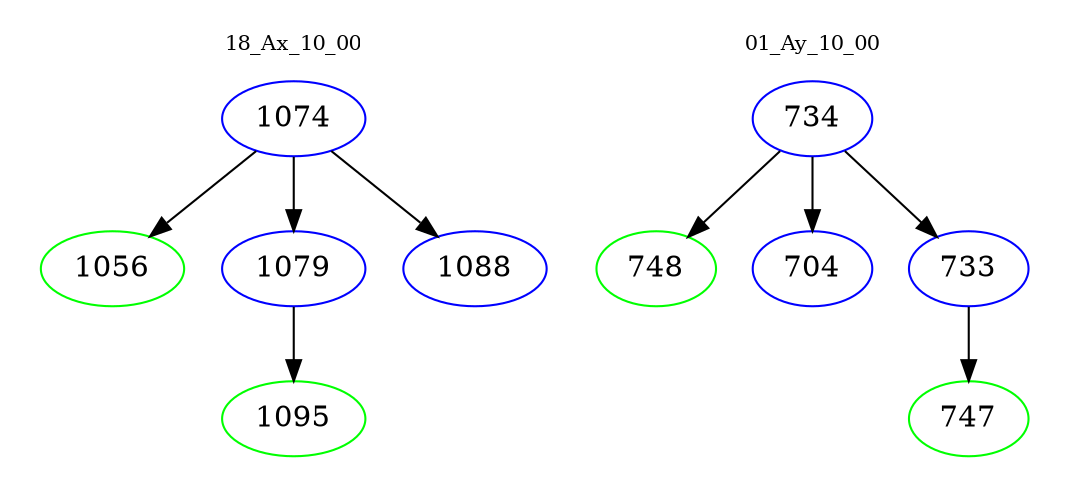 digraph{
subgraph cluster_0 {
color = white
label = "18_Ax_10_00";
fontsize=10;
T0_1074 [label="1074", color="blue"]
T0_1074 -> T0_1056 [color="black"]
T0_1056 [label="1056", color="green"]
T0_1074 -> T0_1079 [color="black"]
T0_1079 [label="1079", color="blue"]
T0_1079 -> T0_1095 [color="black"]
T0_1095 [label="1095", color="green"]
T0_1074 -> T0_1088 [color="black"]
T0_1088 [label="1088", color="blue"]
}
subgraph cluster_1 {
color = white
label = "01_Ay_10_00";
fontsize=10;
T1_734 [label="734", color="blue"]
T1_734 -> T1_748 [color="black"]
T1_748 [label="748", color="green"]
T1_734 -> T1_704 [color="black"]
T1_704 [label="704", color="blue"]
T1_734 -> T1_733 [color="black"]
T1_733 [label="733", color="blue"]
T1_733 -> T1_747 [color="black"]
T1_747 [label="747", color="green"]
}
}

